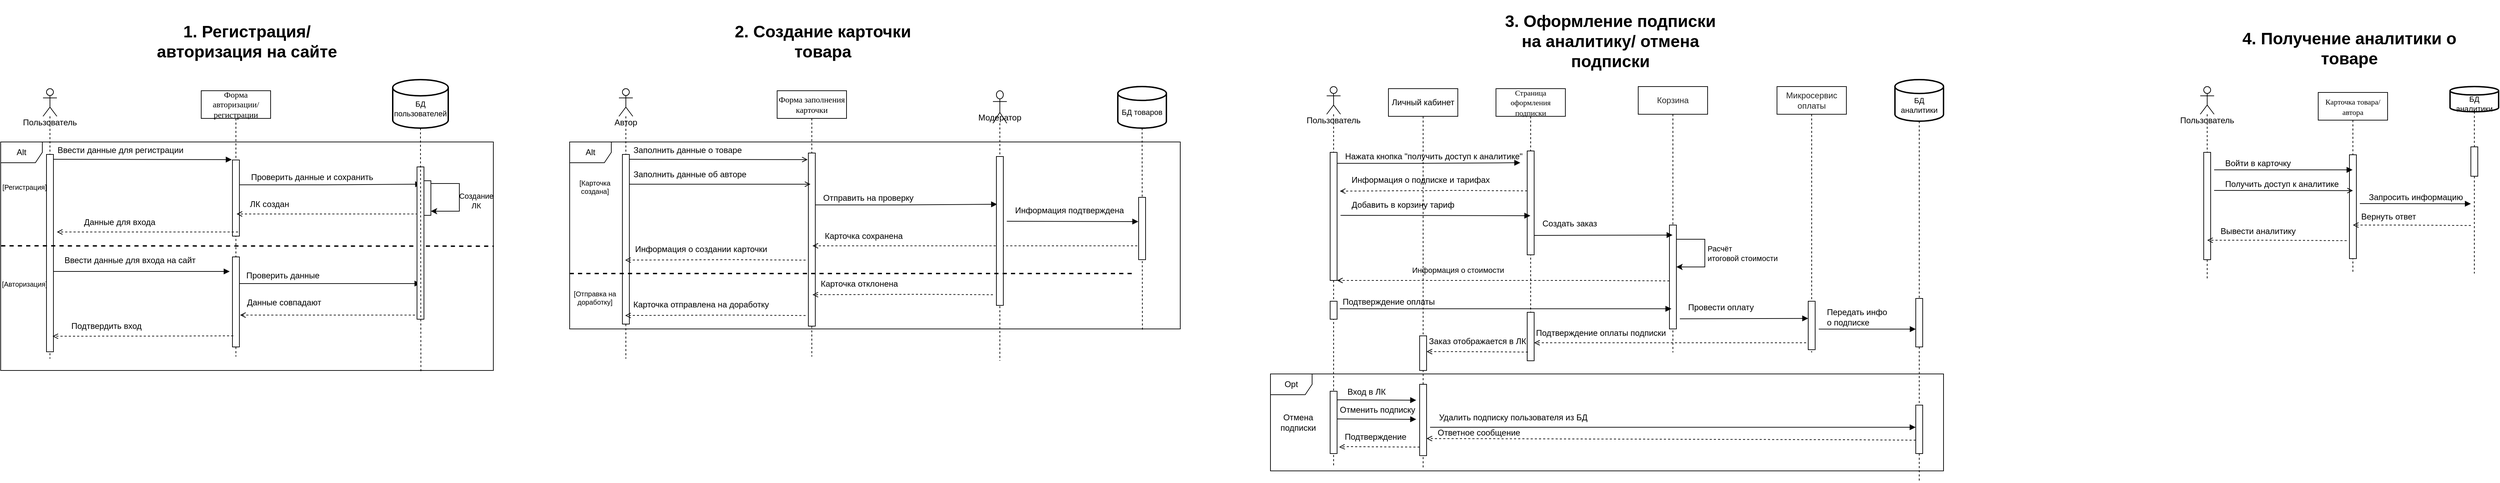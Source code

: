 <mxfile version="24.4.8" type="device">
  <diagram name="Page-1" id="2YBvvXClWsGukQMizWep">
    <mxGraphModel dx="4144" dy="6856" grid="1" gridSize="10" guides="1" tooltips="1" connect="1" arrows="1" fold="1" page="1" pageScale="1" pageWidth="850" pageHeight="1100" math="0" shadow="0">
      <root>
        <mxCell id="0" />
        <mxCell id="1" parent="0" />
        <mxCell id="MSTOUycmmAvGWeu0DwXD-10" style="edgeStyle=orthogonalEdgeStyle;rounded=0;orthogonalLoop=1;jettySize=auto;html=1;entryX=0.938;entryY=1.014;entryDx=0;entryDy=0;entryPerimeter=0;dashed=1;endArrow=none;endFill=0;" edge="1" parent="1" source="MSTOUycmmAvGWeu0DwXD-6" target="GKsZWarWMAWqKfVSIhZm-54">
          <mxGeometry relative="1" as="geometry" />
        </mxCell>
        <mxCell id="GKsZWarWMAWqKfVSIhZm-1" value="Форма авторизации/ регистрации" style="shape=umlLifeline;perimeter=lifelinePerimeter;container=1;collapsible=0;recursiveResize=0;outlineConnect=0;rounded=0;shadow=0;comic=0;labelBackgroundColor=none;strokeWidth=1;fontFamily=Verdana;fontSize=12;align=center;whiteSpace=wrap;html=1;" parent="1" vertex="1">
          <mxGeometry x="329" y="-3464" width="100" height="384" as="geometry" />
        </mxCell>
        <mxCell id="GKsZWarWMAWqKfVSIhZm-2" value="" style="html=1;points=[];perimeter=orthogonalPerimeter;rounded=0;shadow=0;comic=0;labelBackgroundColor=none;strokeWidth=1;fontFamily=Verdana;fontSize=12;align=center;" parent="GKsZWarWMAWqKfVSIhZm-1" vertex="1">
          <mxGeometry x="45" y="100" width="10" height="110" as="geometry" />
        </mxCell>
        <mxCell id="GKsZWarWMAWqKfVSIhZm-3" value="" style="html=1;points=[];perimeter=orthogonalPerimeter;rounded=0;shadow=0;comic=0;labelBackgroundColor=none;strokeWidth=1;fontFamily=Verdana;fontSize=12;align=center;" parent="GKsZWarWMAWqKfVSIhZm-1" vertex="1">
          <mxGeometry x="45" y="240" width="10" height="130" as="geometry" />
        </mxCell>
        <mxCell id="GKsZWarWMAWqKfVSIhZm-6" value="&lt;font face=&quot;Helvetica&quot;&gt;Ввести данные для регистрации&lt;/font&gt;" style="html=1;verticalAlign=bottom;endArrow=block;labelBackgroundColor=none;fontFamily=Verdana;fontSize=12;edgeStyle=elbowEdgeStyle;elbow=vertical;align=left;fontColor=default;" parent="1" edge="1">
          <mxGeometry x="-0.968" y="5" relative="1" as="geometry">
            <mxPoint x="116" y="-3365" as="sourcePoint" />
            <mxPoint as="offset" />
            <mxPoint x="373" y="-3364" as="targetPoint" />
          </mxGeometry>
        </mxCell>
        <mxCell id="GKsZWarWMAWqKfVSIhZm-7" value="&lt;font face=&quot;Helvetica&quot;&gt;Проверить данные и сохранить&amp;nbsp;&lt;/font&gt;" style="html=1;verticalAlign=bottom;endArrow=block;entryX=0;entryY=0;labelBackgroundColor=none;fontFamily=Verdana;fontSize=12;edgeStyle=elbowEdgeStyle;elbow=horizontal;exitX=1.054;exitY=0.646;exitDx=0;exitDy=0;exitPerimeter=0;fontColor=default;" parent="1" edge="1">
          <mxGeometry x="-0.196" y="2" relative="1" as="geometry">
            <mxPoint x="384.54" y="-3328.16" as="sourcePoint" />
            <mxPoint as="offset" />
            <mxPoint x="646.0" y="-3329.0" as="targetPoint" />
          </mxGeometry>
        </mxCell>
        <mxCell id="GKsZWarWMAWqKfVSIhZm-8" value="&lt;div&gt;&lt;br&gt;&lt;/div&gt;&lt;div&gt;&lt;br&gt;&lt;/div&gt;&lt;div&gt;&lt;br&gt;&lt;/div&gt;&lt;div&gt;&lt;br&gt;&lt;/div&gt;&lt;div&gt;Пользователь&lt;/div&gt;" style="shape=umlLifeline;perimeter=lifelinePerimeter;whiteSpace=wrap;html=1;container=1;dropTarget=0;collapsible=0;recursiveResize=0;outlineConnect=0;portConstraint=eastwest;newEdgeStyle={&quot;curved&quot;:0,&quot;rounded&quot;:0};participant=umlActor;labelBackgroundColor=none;" parent="1" vertex="1">
          <mxGeometry x="101" y="-3467" width="20" height="390" as="geometry" />
        </mxCell>
        <mxCell id="GKsZWarWMAWqKfVSIhZm-9" value="" style="html=1;points=[[0,0,0,0,5],[0,1,0,0,-5],[1,0,0,0,5],[1,1,0,0,-5]];perimeter=orthogonalPerimeter;outlineConnect=0;targetShapes=umlLifeline;portConstraint=eastwest;newEdgeStyle={&quot;curved&quot;:0,&quot;rounded&quot;:0};labelBackgroundColor=none;" parent="GKsZWarWMAWqKfVSIhZm-8" vertex="1">
          <mxGeometry x="5" y="95" width="10" height="285" as="geometry" />
        </mxCell>
        <mxCell id="GKsZWarWMAWqKfVSIhZm-10" value="" style="endArrow=open;html=1;rounded=0;dashed=1;endFill=0;labelBackgroundColor=none;fontColor=default;" parent="1" edge="1">
          <mxGeometry width="50" height="50" relative="1" as="geometry">
            <mxPoint x="641" y="-3286" as="sourcePoint" />
            <mxPoint x="380" y="-3286" as="targetPoint" />
          </mxGeometry>
        </mxCell>
        <mxCell id="GKsZWarWMAWqKfVSIhZm-11" value="&lt;font style=&quot;font-size: 12px;&quot;&gt;ЛК создан&lt;/font&gt;" style="edgeLabel;html=1;align=center;verticalAlign=middle;resizable=0;points=[];labelBackgroundColor=none;" parent="GKsZWarWMAWqKfVSIhZm-10" connectable="0" vertex="1">
          <mxGeometry x="-0.408" y="1" relative="1" as="geometry">
            <mxPoint x="-137" y="-15" as="offset" />
          </mxGeometry>
        </mxCell>
        <mxCell id="GKsZWarWMAWqKfVSIhZm-14" value="&lt;font face=&quot;Helvetica&quot;&gt;Проверить данные&lt;/font&gt;" style="html=1;verticalAlign=bottom;endArrow=block;labelBackgroundColor=none;fontFamily=Verdana;fontSize=12;edgeStyle=elbowEdgeStyle;elbow=vertical;align=left;fontColor=default;" parent="1" edge="1">
          <mxGeometry x="-0.938" y="3" relative="1" as="geometry">
            <mxPoint x="384" y="-3185.5" as="sourcePoint" />
            <mxPoint x="645" y="-3185.5" as="targetPoint" />
            <mxPoint as="offset" />
          </mxGeometry>
        </mxCell>
        <mxCell id="GKsZWarWMAWqKfVSIhZm-15" value="" style="endArrow=open;html=1;rounded=0;dashed=1;endFill=0;labelBackgroundColor=none;fontColor=default;" parent="1" edge="1">
          <mxGeometry width="50" height="50" relative="1" as="geometry">
            <mxPoint x="643" y="-3140" as="sourcePoint" />
            <mxPoint x="385" y="-3140" as="targetPoint" />
          </mxGeometry>
        </mxCell>
        <mxCell id="GKsZWarWMAWqKfVSIhZm-16" value="&lt;div style=&quot;&quot;&gt;&lt;span style=&quot;font-size: 12px;&quot;&gt;Данные совпадают&lt;/span&gt;&lt;/div&gt;" style="edgeLabel;html=1;align=left;verticalAlign=middle;resizable=0;points=[];labelBackgroundColor=none;" parent="GKsZWarWMAWqKfVSIhZm-15" connectable="0" vertex="1">
          <mxGeometry x="-0.408" y="1" relative="1" as="geometry">
            <mxPoint x="-174" y="-19" as="offset" />
          </mxGeometry>
        </mxCell>
        <mxCell id="GKsZWarWMAWqKfVSIhZm-17" value="" style="endArrow=open;html=1;rounded=0;dashed=1;endFill=0;entryX=0.867;entryY=0.677;entryDx=0;entryDy=0;entryPerimeter=0;exitX=0.118;exitY=0.998;exitDx=0;exitDy=0;exitPerimeter=0;labelBackgroundColor=none;fontColor=default;" parent="1" edge="1">
          <mxGeometry width="50" height="50" relative="1" as="geometry">
            <mxPoint x="375.18" y="-3110" as="sourcePoint" />
            <mxPoint x="114.67" y="-3109.437" as="targetPoint" />
            <Array as="points">
              <mxPoint x="260" y="-3109.64" />
              <mxPoint x="220" y="-3109.64" />
            </Array>
          </mxGeometry>
        </mxCell>
        <mxCell id="GKsZWarWMAWqKfVSIhZm-18" value="&lt;div style=&quot;text-align: left;&quot;&gt;&lt;span style=&quot;font-size: 12px;&quot;&gt;&lt;font face=&quot;Helvetica&quot;&gt;Подтвердить вход&lt;/font&gt;&lt;/span&gt;&lt;/div&gt;" style="edgeLabel;html=1;align=center;verticalAlign=middle;resizable=0;points=[];labelBackgroundColor=none;" parent="GKsZWarWMAWqKfVSIhZm-17" connectable="0" vertex="1">
          <mxGeometry x="-0.408" y="1" relative="1" as="geometry">
            <mxPoint x="-106" y="-15" as="offset" />
          </mxGeometry>
        </mxCell>
        <mxCell id="GKsZWarWMAWqKfVSIhZm-19" value="&lt;font face=&quot;Helvetica&quot;&gt;Ввести данные для входа на сайт&lt;/font&gt;" style="html=1;verticalAlign=bottom;endArrow=block;labelBackgroundColor=none;fontFamily=Verdana;fontSize=12;edgeStyle=elbowEdgeStyle;elbow=vertical;align=left;fontColor=default;" parent="1" source="GKsZWarWMAWqKfVSIhZm-9" edge="1">
          <mxGeometry x="-0.893" y="7" relative="1" as="geometry">
            <mxPoint x="160" y="-3190" as="sourcePoint" />
            <mxPoint x="370" y="-3203" as="targetPoint" />
            <mxPoint as="offset" />
          </mxGeometry>
        </mxCell>
        <mxCell id="GKsZWarWMAWqKfVSIhZm-20" value="&lt;h1&gt;1. Регистрация/авторизация на сайте&lt;/h1&gt;" style="text;html=1;align=center;verticalAlign=middle;whiteSpace=wrap;rounded=0;labelBackgroundColor=none;" parent="1" vertex="1">
          <mxGeometry x="255" y="-3550" width="280" height="30" as="geometry" />
        </mxCell>
        <mxCell id="GKsZWarWMAWqKfVSIhZm-21" value="Alt" style="shape=umlFrame;whiteSpace=wrap;html=1;pointerEvents=0;labelBackgroundColor=none;" parent="1" vertex="1">
          <mxGeometry x="40" y="-3390" width="710" height="330" as="geometry" />
        </mxCell>
        <mxCell id="GKsZWarWMAWqKfVSIhZm-22" value="[Регистрация]" style="text;html=1;align=center;verticalAlign=middle;whiteSpace=wrap;rounded=0;fontSize=10;labelBackgroundColor=none;" parent="1" vertex="1">
          <mxGeometry x="40" y="-3340" width="69" height="30" as="geometry" />
        </mxCell>
        <mxCell id="GKsZWarWMAWqKfVSIhZm-23" value="" style="endArrow=open;html=1;rounded=0;dashed=1;endFill=0;labelBackgroundColor=none;fontColor=default;" parent="1" edge="1">
          <mxGeometry width="50" height="50" relative="1" as="geometry">
            <mxPoint x="382" y="-3260" as="sourcePoint" />
            <mxPoint x="121" y="-3260" as="targetPoint" />
          </mxGeometry>
        </mxCell>
        <mxCell id="GKsZWarWMAWqKfVSIhZm-24" value="&lt;font style=&quot;font-size: 12px;&quot;&gt;Данные для входа&lt;/font&gt;" style="edgeLabel;html=1;align=center;verticalAlign=middle;resizable=0;points=[];labelBackgroundColor=none;" parent="GKsZWarWMAWqKfVSIhZm-23" connectable="0" vertex="1">
          <mxGeometry x="-0.408" y="1" relative="1" as="geometry">
            <mxPoint x="-94" y="-15" as="offset" />
          </mxGeometry>
        </mxCell>
        <mxCell id="GKsZWarWMAWqKfVSIhZm-25" value="" style="endArrow=none;dashed=1;html=1;rounded=0;entryX=1.001;entryY=0.456;entryDx=0;entryDy=0;entryPerimeter=0;strokeWidth=2;labelBackgroundColor=none;fontColor=default;" parent="1" target="GKsZWarWMAWqKfVSIhZm-21" edge="1">
          <mxGeometry width="50" height="50" relative="1" as="geometry">
            <mxPoint x="40.71" y="-3240" as="sourcePoint" />
            <mxPoint x="750" y="-3266.91" as="targetPoint" />
          </mxGeometry>
        </mxCell>
        <mxCell id="GKsZWarWMAWqKfVSIhZm-26" value="[Авторизация]" style="text;html=1;align=center;verticalAlign=middle;whiteSpace=wrap;rounded=0;fontSize=10;labelBackgroundColor=none;" parent="1" vertex="1">
          <mxGeometry x="40" y="-3200" width="69" height="30" as="geometry" />
        </mxCell>
        <mxCell id="GKsZWarWMAWqKfVSIhZm-27" value="Форма заполнения карточки" style="shape=umlLifeline;perimeter=lifelinePerimeter;container=1;collapsible=0;recursiveResize=0;outlineConnect=0;rounded=0;shadow=0;comic=0;labelBackgroundColor=none;strokeWidth=1;fontFamily=Verdana;fontSize=12;align=center;whiteSpace=wrap;html=1;" parent="1" vertex="1">
          <mxGeometry x="1159" y="-3464" width="100" height="384" as="geometry" />
        </mxCell>
        <mxCell id="GKsZWarWMAWqKfVSIhZm-28" value="" style="html=1;points=[];perimeter=orthogonalPerimeter;rounded=0;shadow=0;comic=0;labelBackgroundColor=none;strokeWidth=1;fontFamily=Verdana;fontSize=12;align=center;" parent="GKsZWarWMAWqKfVSIhZm-27" vertex="1">
          <mxGeometry x="45" y="90" width="10" height="250" as="geometry" />
        </mxCell>
        <mxCell id="GKsZWarWMAWqKfVSIhZm-32" value="&lt;font face=&quot;Helvetica&quot;&gt;Заполнить данные о товаре&amp;nbsp;&lt;/font&gt;" style="html=1;verticalAlign=bottom;endArrow=open;labelBackgroundColor=none;fontFamily=Verdana;fontSize=12;edgeStyle=elbowEdgeStyle;elbow=vertical;align=left;endFill=0;fontColor=default;" parent="1" edge="1">
          <mxGeometry x="-0.968" y="5" relative="1" as="geometry">
            <mxPoint x="946" y="-3365" as="sourcePoint" />
            <mxPoint as="offset" />
            <mxPoint x="1203" y="-3364" as="targetPoint" />
          </mxGeometry>
        </mxCell>
        <mxCell id="GKsZWarWMAWqKfVSIhZm-33" value="&lt;font face=&quot;Helvetica&quot;&gt;Отправить на проверку&lt;/font&gt;" style="html=1;verticalAlign=bottom;endArrow=block;entryX=0;entryY=0;labelBackgroundColor=none;fontFamily=Verdana;fontSize=12;edgeStyle=elbowEdgeStyle;elbow=horizontal;exitX=1.054;exitY=0.646;exitDx=0;exitDy=0;exitPerimeter=0;fontColor=default;" parent="1" edge="1">
          <mxGeometry x="-0.425" y="1" relative="1" as="geometry">
            <mxPoint x="1214.54" y="-3299.16" as="sourcePoint" />
            <mxPoint as="offset" />
            <mxPoint x="1476.0" y="-3300.0" as="targetPoint" />
          </mxGeometry>
        </mxCell>
        <mxCell id="GKsZWarWMAWqKfVSIhZm-34" value="&lt;div&gt;&lt;br&gt;&lt;/div&gt;&lt;div&gt;&lt;br&gt;&lt;/div&gt;&lt;div&gt;&lt;br&gt;&lt;/div&gt;&lt;div&gt;&lt;br&gt;&lt;/div&gt;&lt;div&gt;Автор&lt;/div&gt;" style="shape=umlLifeline;perimeter=lifelinePerimeter;whiteSpace=wrap;html=1;container=1;dropTarget=0;collapsible=0;recursiveResize=0;outlineConnect=0;portConstraint=eastwest;newEdgeStyle={&quot;curved&quot;:0,&quot;rounded&quot;:0};participant=umlActor;labelBackgroundColor=none;" parent="1" vertex="1">
          <mxGeometry x="931" y="-3467" width="20" height="390" as="geometry" />
        </mxCell>
        <mxCell id="GKsZWarWMAWqKfVSIhZm-35" value="" style="html=1;points=[[0,0,0,0,5],[0,1,0,0,-5],[1,0,0,0,5],[1,1,0,0,-5]];perimeter=orthogonalPerimeter;outlineConnect=0;targetShapes=umlLifeline;portConstraint=eastwest;newEdgeStyle={&quot;curved&quot;:0,&quot;rounded&quot;:0};labelBackgroundColor=none;" parent="GKsZWarWMAWqKfVSIhZm-34" vertex="1">
          <mxGeometry x="5" y="95" width="10" height="245" as="geometry" />
        </mxCell>
        <mxCell id="GKsZWarWMAWqKfVSIhZm-39" value="" style="endArrow=open;html=1;rounded=0;dashed=1;endFill=0;labelBackgroundColor=none;fontColor=default;" parent="1" edge="1">
          <mxGeometry width="50" height="50" relative="1" as="geometry">
            <mxPoint x="1678" y="-3240" as="sourcePoint" />
            <mxPoint x="1210" y="-3240" as="targetPoint" />
          </mxGeometry>
        </mxCell>
        <mxCell id="GKsZWarWMAWqKfVSIhZm-40" value="&lt;div style=&quot;&quot;&gt;&lt;span style=&quot;font-size: 12px;&quot;&gt;Карточка сохранена&lt;/span&gt;&lt;/div&gt;" style="edgeLabel;html=1;align=right;verticalAlign=middle;resizable=0;points=[];labelPosition=left;verticalLabelPosition=middle;labelBackgroundColor=none;" parent="GKsZWarWMAWqKfVSIhZm-39" connectable="0" vertex="1">
          <mxGeometry x="-0.408" y="1" relative="1" as="geometry">
            <mxPoint x="-199" y="-15" as="offset" />
          </mxGeometry>
        </mxCell>
        <mxCell id="GKsZWarWMAWqKfVSIhZm-41" value="" style="endArrow=open;html=1;rounded=0;dashed=1;endFill=0;labelBackgroundColor=none;fontColor=default;" parent="1" edge="1">
          <mxGeometry width="50" height="50" relative="1" as="geometry">
            <mxPoint x="1470" y="-3169.36" as="sourcePoint" />
            <mxPoint x="1210" y="-3169.41" as="targetPoint" />
            <Array as="points">
              <mxPoint x="1366.33" y="-3170" />
            </Array>
          </mxGeometry>
        </mxCell>
        <mxCell id="GKsZWarWMAWqKfVSIhZm-42" value="&lt;div style=&quot;text-align: left;&quot;&gt;&lt;span style=&quot;font-size: 12px;&quot;&gt;&lt;font face=&quot;Helvetica&quot;&gt;Карточка отклонена&lt;/font&gt;&lt;/span&gt;&lt;/div&gt;" style="edgeLabel;html=1;align=center;verticalAlign=middle;resizable=0;points=[];labelBackgroundColor=none;" parent="GKsZWarWMAWqKfVSIhZm-41" connectable="0" vertex="1">
          <mxGeometry x="-0.408" y="1" relative="1" as="geometry">
            <mxPoint x="-116" y="-16" as="offset" />
          </mxGeometry>
        </mxCell>
        <mxCell id="GKsZWarWMAWqKfVSIhZm-43" value="&lt;font face=&quot;Helvetica&quot;&gt;Информация подтверждена&lt;/font&gt;" style="html=1;verticalAlign=bottom;endArrow=block;labelBackgroundColor=none;fontFamily=Verdana;fontSize=12;edgeStyle=elbowEdgeStyle;elbow=vertical;align=left;fontColor=default;" parent="1" edge="1">
          <mxGeometry x="-0.893" y="7" relative="1" as="geometry">
            <mxPoint x="1490" y="-3275.5" as="sourcePoint" />
            <mxPoint x="1679.5" y="-3275" as="targetPoint" />
            <mxPoint as="offset" />
            <Array as="points">
              <mxPoint x="1570" y="-3275" />
            </Array>
          </mxGeometry>
        </mxCell>
        <mxCell id="GKsZWarWMAWqKfVSIhZm-44" value="&lt;h1&gt;2. Создание карточки товара&lt;/h1&gt;" style="text;html=1;align=center;verticalAlign=middle;whiteSpace=wrap;rounded=0;labelBackgroundColor=none;" parent="1" vertex="1">
          <mxGeometry x="1085" y="-3550" width="280" height="30" as="geometry" />
        </mxCell>
        <mxCell id="GKsZWarWMAWqKfVSIhZm-51" value="&lt;font face=&quot;Helvetica&quot;&gt;Заполнить данные об авторе&amp;nbsp;&lt;/font&gt;" style="html=1;verticalAlign=bottom;endArrow=open;labelBackgroundColor=none;fontFamily=Verdana;fontSize=12;edgeStyle=elbowEdgeStyle;elbow=vertical;align=left;endFill=0;fontColor=default;" parent="1" source="GKsZWarWMAWqKfVSIhZm-35" edge="1">
          <mxGeometry x="-0.968" y="5" relative="1" as="geometry">
            <mxPoint x="950" y="-3330" as="sourcePoint" />
            <mxPoint as="offset" />
            <mxPoint x="1207" y="-3329" as="targetPoint" />
            <Array as="points">
              <mxPoint x="950" y="-3329" />
            </Array>
          </mxGeometry>
        </mxCell>
        <mxCell id="GKsZWarWMAWqKfVSIhZm-52" value="&lt;div style=&quot;line-height: 100%;&quot;&gt;Модератор&lt;/div&gt;" style="shape=umlLifeline;perimeter=lifelinePerimeter;whiteSpace=wrap;html=1;container=1;dropTarget=0;collapsible=0;recursiveResize=0;outlineConnect=0;portConstraint=eastwest;newEdgeStyle={&quot;curved&quot;:0,&quot;rounded&quot;:0};participant=umlActor;size=47;verticalAlign=bottom;labelBackgroundColor=none;" parent="1" vertex="1">
          <mxGeometry x="1470" y="-3464" width="20" height="390" as="geometry" />
        </mxCell>
        <mxCell id="GKsZWarWMAWqKfVSIhZm-53" value="" style="html=1;points=[[0,0,0,0,5],[0,1,0,0,-5],[1,0,0,0,5],[1,1,0,0,-5]];perimeter=orthogonalPerimeter;outlineConnect=0;targetShapes=umlLifeline;portConstraint=eastwest;newEdgeStyle={&quot;curved&quot;:0,&quot;rounded&quot;:0};labelBackgroundColor=none;" parent="GKsZWarWMAWqKfVSIhZm-52" vertex="1">
          <mxGeometry x="5" y="95" width="10" height="215" as="geometry" />
        </mxCell>
        <mxCell id="GKsZWarWMAWqKfVSIhZm-54" value="Alt" style="shape=umlFrame;whiteSpace=wrap;html=1;pointerEvents=0;labelBackgroundColor=none;" parent="1" vertex="1">
          <mxGeometry x="860" y="-3390" width="880" height="270" as="geometry" />
        </mxCell>
        <mxCell id="GKsZWarWMAWqKfVSIhZm-55" value="[Карточка создана]" style="text;html=1;align=center;verticalAlign=middle;whiteSpace=wrap;rounded=0;fontSize=10;labelBackgroundColor=none;" parent="1" vertex="1">
          <mxGeometry x="862" y="-3340" width="69" height="30" as="geometry" />
        </mxCell>
        <mxCell id="GKsZWarWMAWqKfVSIhZm-56" value="" style="endArrow=none;dashed=1;html=1;rounded=0;jumpSize=8;strokeWidth=2;labelBackgroundColor=none;fontColor=default;" parent="1" edge="1">
          <mxGeometry width="50" height="50" relative="1" as="geometry">
            <mxPoint x="860" y="-3200" as="sourcePoint" />
            <mxPoint x="1675" y="-3200" as="targetPoint" />
          </mxGeometry>
        </mxCell>
        <mxCell id="GKsZWarWMAWqKfVSIhZm-57" value="[Отправка на доработку]" style="text;html=1;align=center;verticalAlign=middle;whiteSpace=wrap;rounded=0;fontSize=10;labelBackgroundColor=none;" parent="1" vertex="1">
          <mxGeometry x="862" y="-3180" width="69" height="30" as="geometry" />
        </mxCell>
        <mxCell id="GKsZWarWMAWqKfVSIhZm-58" value="" style="endArrow=open;html=1;rounded=0;dashed=1;endFill=0;labelBackgroundColor=none;fontColor=default;" parent="1" edge="1">
          <mxGeometry width="50" height="50" relative="1" as="geometry">
            <mxPoint x="1200" y="-3139.36" as="sourcePoint" />
            <mxPoint x="940" y="-3139.41" as="targetPoint" />
            <Array as="points">
              <mxPoint x="1096.33" y="-3140" />
            </Array>
          </mxGeometry>
        </mxCell>
        <mxCell id="GKsZWarWMAWqKfVSIhZm-59" value="&lt;div style=&quot;text-align: left;&quot;&gt;&lt;span style=&quot;font-size: 12px;&quot;&gt;&lt;font face=&quot;Helvetica&quot;&gt;Карточка отправлена на доработку&lt;/font&gt;&lt;/span&gt;&lt;/div&gt;" style="edgeLabel;html=1;align=center;verticalAlign=middle;resizable=0;points=[];labelBackgroundColor=none;" parent="GKsZWarWMAWqKfVSIhZm-58" connectable="0" vertex="1">
          <mxGeometry x="-0.408" y="1" relative="1" as="geometry">
            <mxPoint x="-74" y="-16" as="offset" />
          </mxGeometry>
        </mxCell>
        <mxCell id="GKsZWarWMAWqKfVSIhZm-60" value="" style="endArrow=open;html=1;rounded=0;dashed=1;endFill=0;labelBackgroundColor=none;fontColor=default;" parent="1" edge="1">
          <mxGeometry width="50" height="50" relative="1" as="geometry">
            <mxPoint x="1200" y="-3219.36" as="sourcePoint" />
            <mxPoint x="940" y="-3219.41" as="targetPoint" />
            <Array as="points">
              <mxPoint x="1096.33" y="-3220" />
            </Array>
          </mxGeometry>
        </mxCell>
        <mxCell id="GKsZWarWMAWqKfVSIhZm-61" value="&lt;div style=&quot;text-align: left;&quot;&gt;&lt;span style=&quot;font-size: 12px;&quot;&gt;Информация о создании карточки&lt;/span&gt;&lt;/div&gt;" style="edgeLabel;html=1;align=center;verticalAlign=middle;resizable=0;points=[];labelBackgroundColor=none;" parent="GKsZWarWMAWqKfVSIhZm-60" connectable="0" vertex="1">
          <mxGeometry x="-0.408" y="1" relative="1" as="geometry">
            <mxPoint x="-74" y="-16" as="offset" />
          </mxGeometry>
        </mxCell>
        <mxCell id="GKsZWarWMAWqKfVSIhZm-62" value="&lt;font style=&quot;font-size: 11px;&quot;&gt;Страница оформления подписки&lt;/font&gt;" style="shape=umlLifeline;perimeter=lifelinePerimeter;container=1;collapsible=0;recursiveResize=0;outlineConnect=0;rounded=0;shadow=0;comic=0;labelBackgroundColor=none;strokeWidth=1;fontFamily=Verdana;fontSize=12;align=center;whiteSpace=wrap;html=1;" parent="1" vertex="1">
          <mxGeometry x="2195" y="-3467" width="100" height="393" as="geometry" />
        </mxCell>
        <mxCell id="GKsZWarWMAWqKfVSIhZm-63" value="" style="html=1;points=[];perimeter=orthogonalPerimeter;rounded=0;shadow=0;comic=0;labelBackgroundColor=none;strokeWidth=1;fontFamily=Verdana;fontSize=12;align=center;" parent="GKsZWarWMAWqKfVSIhZm-62" vertex="1">
          <mxGeometry x="45" y="90" width="10" height="150" as="geometry" />
        </mxCell>
        <mxCell id="GKsZWarWMAWqKfVSIhZm-108" value="" style="html=1;points=[];perimeter=orthogonalPerimeter;rounded=0;shadow=0;comic=0;labelBackgroundColor=none;strokeWidth=1;fontFamily=Verdana;fontSize=12;align=center;" parent="GKsZWarWMAWqKfVSIhZm-62" vertex="1">
          <mxGeometry x="45" y="323" width="10" height="70" as="geometry" />
        </mxCell>
        <mxCell id="GKsZWarWMAWqKfVSIhZm-64" value="&lt;span style=&quot;color: rgba(0, 0, 0, 0.85); text-align: start; background-color: rgb(255, 255, 255);&quot;&gt;&lt;font face=&quot;Helvetica&quot; style=&quot;font-size: 12px;&quot;&gt;Корзина&lt;/font&gt;&lt;/span&gt;" style="shape=umlLifeline;perimeter=lifelinePerimeter;whiteSpace=wrap;html=1;container=1;collapsible=0;recursiveResize=0;outlineConnect=0;rounded=0;shadow=0;comic=0;labelBackgroundColor=none;strokeWidth=1;fontFamily=Verdana;fontSize=12;align=center;" parent="1" vertex="1">
          <mxGeometry x="2400" y="-3470" width="100" height="384" as="geometry" />
        </mxCell>
        <mxCell id="GKsZWarWMAWqKfVSIhZm-65" value="" style="html=1;points=[];perimeter=orthogonalPerimeter;rounded=0;shadow=0;comic=0;labelBackgroundColor=none;strokeWidth=1;fontFamily=Verdana;fontSize=12;align=center;" parent="GKsZWarWMAWqKfVSIhZm-64" vertex="1">
          <mxGeometry x="45" y="200" width="10" height="150" as="geometry" />
        </mxCell>
        <mxCell id="GKsZWarWMAWqKfVSIhZm-98" value="" style="endArrow=classic;html=1;rounded=0;labelBackgroundColor=none;fontColor=default;" parent="GKsZWarWMAWqKfVSIhZm-64" edge="1">
          <mxGeometry width="50" height="50" relative="1" as="geometry">
            <mxPoint x="55" y="220.5" as="sourcePoint" />
            <mxPoint x="55" y="260.5" as="targetPoint" />
            <Array as="points">
              <mxPoint x="96" y="220.5" />
              <mxPoint x="96" y="260.5" />
            </Array>
          </mxGeometry>
        </mxCell>
        <mxCell id="GKsZWarWMAWqKfVSIhZm-72" value="" style="endArrow=open;html=1;rounded=0;dashed=1;endFill=0;labelBackgroundColor=none;fontColor=default;" parent="GKsZWarWMAWqKfVSIhZm-64" target="GKsZWarWMAWqKfVSIhZm-69" edge="1">
          <mxGeometry width="50" height="50" relative="1" as="geometry">
            <mxPoint x="45" y="280.64" as="sourcePoint" />
            <mxPoint x="-149.22" y="281.45" as="targetPoint" />
            <Array as="points">
              <mxPoint x="-58.67" y="280" />
            </Array>
          </mxGeometry>
        </mxCell>
        <mxCell id="GKsZWarWMAWqKfVSIhZm-70" value="" style="endArrow=open;html=1;rounded=0;dashed=1;endFill=0;labelBackgroundColor=none;fontColor=default;" parent="GKsZWarWMAWqKfVSIhZm-64" edge="1">
          <mxGeometry width="50" height="50" relative="1" as="geometry">
            <mxPoint x="248" y="370" as="sourcePoint" />
            <mxPoint x="-150" y="370" as="targetPoint" />
          </mxGeometry>
        </mxCell>
        <mxCell id="GKsZWarWMAWqKfVSIhZm-71" value="&lt;div style=&quot;&quot;&gt;&lt;span style=&quot;font-size: 12px;&quot;&gt;Подтверждение оплаты подписки&lt;/span&gt;&lt;/div&gt;" style="edgeLabel;html=1;align=right;verticalAlign=middle;resizable=0;points=[];labelPosition=left;verticalLabelPosition=middle;labelBackgroundColor=none;" parent="GKsZWarWMAWqKfVSIhZm-70" connectable="0" vertex="1">
          <mxGeometry x="-0.408" y="1" relative="1" as="geometry">
            <mxPoint x="-90" y="-15" as="offset" />
          </mxGeometry>
        </mxCell>
        <mxCell id="GKsZWarWMAWqKfVSIhZm-67" value="&lt;font face=&quot;Helvetica&quot;&gt;Нажата кнопка &quot;получить доступ к аналитике&quot;&lt;/font&gt;" style="html=1;verticalAlign=bottom;endArrow=block;labelBackgroundColor=none;fontFamily=Verdana;fontSize=12;edgeStyle=elbowEdgeStyle;elbow=horizontal;exitX=1.054;exitY=0.646;exitDx=0;exitDy=0;exitPerimeter=0;fontColor=default;" parent="1" edge="1">
          <mxGeometry x="0.074" relative="1" as="geometry">
            <mxPoint x="1960.0" y="-3359.16" as="sourcePoint" />
            <mxPoint as="offset" />
            <mxPoint x="2230" y="-3360" as="targetPoint" />
          </mxGeometry>
        </mxCell>
        <mxCell id="GKsZWarWMAWqKfVSIhZm-68" value="&lt;div&gt;&lt;br&gt;&lt;/div&gt;&lt;div&gt;&lt;br&gt;&lt;/div&gt;&lt;div&gt;&lt;br&gt;&lt;/div&gt;&lt;div&gt;&lt;br&gt;&lt;/div&gt;&lt;div&gt;Пользователь&lt;/div&gt;" style="shape=umlLifeline;perimeter=lifelinePerimeter;whiteSpace=wrap;html=1;container=1;dropTarget=0;collapsible=0;recursiveResize=0;outlineConnect=0;portConstraint=eastwest;newEdgeStyle={&quot;curved&quot;:0,&quot;rounded&quot;:0};participant=umlActor;labelBackgroundColor=none;" parent="1" vertex="1">
          <mxGeometry x="1951" y="-3470" width="20" height="550" as="geometry" />
        </mxCell>
        <mxCell id="GKsZWarWMAWqKfVSIhZm-69" value="" style="html=1;points=[[0,0,0,0,5],[0,1,0,0,-5],[1,0,0,0,5],[1,1,0,0,-5]];perimeter=orthogonalPerimeter;outlineConnect=0;targetShapes=umlLifeline;portConstraint=eastwest;newEdgeStyle={&quot;curved&quot;:0,&quot;rounded&quot;:0};labelBackgroundColor=none;" parent="GKsZWarWMAWqKfVSIhZm-68" vertex="1">
          <mxGeometry x="5" y="95" width="10" height="185" as="geometry" />
        </mxCell>
        <mxCell id="GKsZWarWMAWqKfVSIhZm-74" value="&lt;font face=&quot;Helvetica&quot;&gt;Добавить в корзину тариф&lt;/font&gt;" style="html=1;verticalAlign=bottom;endArrow=block;labelBackgroundColor=none;fontFamily=Verdana;fontSize=12;edgeStyle=elbowEdgeStyle;elbow=vertical;align=left;fontColor=default;" parent="1" target="GKsZWarWMAWqKfVSIhZm-62" edge="1">
          <mxGeometry x="-0.893" y="7" relative="1" as="geometry">
            <mxPoint x="1971" y="-3284" as="sourcePoint" />
            <mxPoint x="2160.5" y="-3283.5" as="targetPoint" />
            <mxPoint as="offset" />
            <Array as="points">
              <mxPoint x="2051" y="-3283.5" />
            </Array>
          </mxGeometry>
        </mxCell>
        <mxCell id="GKsZWarWMAWqKfVSIhZm-75" value="&lt;h1&gt;3. Оформление подписки на аналитику/ отмена подписки&lt;/h1&gt;" style="text;html=1;align=center;verticalAlign=middle;whiteSpace=wrap;rounded=0;labelBackgroundColor=none;" parent="1" vertex="1">
          <mxGeometry x="2195" y="-3550" width="330" height="30" as="geometry" />
        </mxCell>
        <mxCell id="GKsZWarWMAWqKfVSIhZm-85" value="" style="endArrow=open;html=1;rounded=0;dashed=1;endFill=0;labelBackgroundColor=none;fontColor=default;" parent="1" edge="1">
          <mxGeometry width="50" height="50" relative="1" as="geometry">
            <mxPoint x="2240" y="-3319.36" as="sourcePoint" />
            <mxPoint x="1970" y="-3319" as="targetPoint" />
            <Array as="points">
              <mxPoint x="2136.33" y="-3320" />
            </Array>
          </mxGeometry>
        </mxCell>
        <mxCell id="GKsZWarWMAWqKfVSIhZm-86" value="&lt;div style=&quot;text-align: left;&quot;&gt;&lt;span style=&quot;font-size: 12px;&quot;&gt;Информация о подписке и тарифах&lt;/span&gt;&lt;/div&gt;" style="edgeLabel;html=1;align=center;verticalAlign=middle;resizable=0;points=[];labelBackgroundColor=none;" parent="GKsZWarWMAWqKfVSIhZm-85" connectable="0" vertex="1">
          <mxGeometry x="-0.408" y="1" relative="1" as="geometry">
            <mxPoint x="-74" y="-16" as="offset" />
          </mxGeometry>
        </mxCell>
        <mxCell id="GKsZWarWMAWqKfVSIhZm-88" value="" style="endArrow=classic;html=1;rounded=0;labelBackgroundColor=none;fontColor=default;" parent="1" edge="1">
          <mxGeometry width="50" height="50" relative="1" as="geometry">
            <mxPoint x="660" y="-3330" as="sourcePoint" />
            <mxPoint x="660" y="-3290" as="targetPoint" />
            <Array as="points">
              <mxPoint x="701" y="-3330" />
              <mxPoint x="701" y="-3290" />
            </Array>
          </mxGeometry>
        </mxCell>
        <mxCell id="GKsZWarWMAWqKfVSIhZm-89" value="Создание ЛК" style="text;html=1;align=center;verticalAlign=middle;whiteSpace=wrap;rounded=0;fontSize=11;labelBackgroundColor=none;" parent="1" vertex="1">
          <mxGeometry x="701" y="-3320" width="49" height="30" as="geometry" />
        </mxCell>
        <mxCell id="GKsZWarWMAWqKfVSIhZm-90" value="" style="rounded=0;whiteSpace=wrap;html=1;labelBackgroundColor=none;" parent="1" vertex="1">
          <mxGeometry x="650" y="-3334" width="10" height="50" as="geometry" />
        </mxCell>
        <mxCell id="GKsZWarWMAWqKfVSIhZm-91" value="&lt;font face=&quot;Helvetica&quot;&gt;Создать заказ&lt;/font&gt;" style="html=1;verticalAlign=bottom;endArrow=block;labelBackgroundColor=none;fontFamily=Verdana;fontSize=12;edgeStyle=elbowEdgeStyle;elbow=vertical;align=left;fontColor=default;" parent="1" target="GKsZWarWMAWqKfVSIhZm-64" edge="1">
          <mxGeometry x="-0.893" y="7" relative="1" as="geometry">
            <mxPoint x="2250" y="-3255.06" as="sourcePoint" />
            <mxPoint x="2434" y="-3255.06" as="targetPoint" />
            <mxPoint as="offset" />
            <Array as="points">
              <mxPoint x="2240" y="-3255.56" />
            </Array>
          </mxGeometry>
        </mxCell>
        <mxCell id="GKsZWarWMAWqKfVSIhZm-101" value="Информация о стоимости" style="text;html=1;align=center;verticalAlign=middle;resizable=0;points=[];autosize=1;strokeColor=none;fillColor=none;fontSize=11;" parent="1" vertex="1">
          <mxGeometry x="2060" y="-3220" width="160" height="30" as="geometry" />
        </mxCell>
        <mxCell id="GKsZWarWMAWqKfVSIhZm-102" value="&lt;span style=&quot;color: rgba(0, 0, 0, 0.85); text-align: start; background-color: rgb(255, 255, 255);&quot;&gt;&lt;font face=&quot;Helvetica&quot; style=&quot;font-size: 12px;&quot;&gt;Микросервис оплаты&lt;/font&gt;&lt;/span&gt;" style="shape=umlLifeline;perimeter=lifelinePerimeter;whiteSpace=wrap;html=1;container=1;collapsible=0;recursiveResize=0;outlineConnect=0;rounded=0;shadow=0;comic=0;labelBackgroundColor=none;strokeWidth=1;fontFamily=Verdana;fontSize=12;align=center;" parent="1" vertex="1">
          <mxGeometry x="2600" y="-3470" width="100" height="384" as="geometry" />
        </mxCell>
        <mxCell id="GKsZWarWMAWqKfVSIhZm-103" value="" style="html=1;points=[];perimeter=orthogonalPerimeter;rounded=0;shadow=0;comic=0;labelBackgroundColor=none;strokeWidth=1;fontFamily=Verdana;fontSize=12;align=center;" parent="GKsZWarWMAWqKfVSIhZm-102" vertex="1">
          <mxGeometry x="45" y="310" width="10" height="70" as="geometry" />
        </mxCell>
        <mxCell id="GKsZWarWMAWqKfVSIhZm-100" value="Расчёт&amp;nbsp;&lt;div style=&quot;font-size: 11px;&quot;&gt;итоговой стоимости&lt;/div&gt;" style="text;html=1;align=left;verticalAlign=middle;resizable=0;points=[];autosize=1;strokeColor=none;fillColor=none;fontSize=11;spacing=0;" parent="1" vertex="1">
          <mxGeometry x="2500" y="-3249.5" width="120" height="40" as="geometry" />
        </mxCell>
        <mxCell id="GKsZWarWMAWqKfVSIhZm-106" value="&lt;font face=&quot;Helvetica&quot;&gt;Подтверждение оплаты&lt;/font&gt;" style="html=1;verticalAlign=bottom;endArrow=block;labelBackgroundColor=none;fontFamily=Verdana;fontSize=12;edgeStyle=elbowEdgeStyle;elbow=horizontal;exitX=1.054;exitY=0.646;exitDx=0;exitDy=0;exitPerimeter=0;fontColor=default;entryX=0.282;entryY=0.806;entryDx=0;entryDy=0;entryPerimeter=0;" parent="1" target="GKsZWarWMAWqKfVSIhZm-65" edge="1">
          <mxGeometry x="-0.706" y="1" relative="1" as="geometry">
            <mxPoint x="1970.0" y="-3149.16" as="sourcePoint" />
            <mxPoint as="offset" />
            <mxPoint x="2390" y="-3149" as="targetPoint" />
          </mxGeometry>
        </mxCell>
        <mxCell id="GKsZWarWMAWqKfVSIhZm-107" value="&lt;font face=&quot;Helvetica&quot;&gt;Провести оплату&lt;/font&gt;" style="html=1;verticalAlign=bottom;endArrow=block;labelBackgroundColor=none;fontFamily=Verdana;fontSize=12;edgeStyle=elbowEdgeStyle;elbow=vertical;align=left;fontColor=default;" parent="1" edge="1">
          <mxGeometry x="-0.893" y="7" relative="1" as="geometry">
            <mxPoint x="2460" y="-3134.68" as="sourcePoint" />
            <mxPoint x="2645" y="-3134.68" as="targetPoint" />
            <mxPoint as="offset" />
            <Array as="points">
              <mxPoint x="2530" y="-3135.18" />
            </Array>
          </mxGeometry>
        </mxCell>
        <mxCell id="GKsZWarWMAWqKfVSIhZm-109" value="" style="endArrow=open;html=1;rounded=0;dashed=1;endFill=0;labelBackgroundColor=none;fontColor=default;" parent="1" target="GKsZWarWMAWqKfVSIhZm-114" edge="1">
          <mxGeometry width="50" height="50" relative="1" as="geometry">
            <mxPoint x="2241" y="-3086.61" as="sourcePoint" />
            <mxPoint x="1971" y="-3086.25" as="targetPoint" />
            <Array as="points">
              <mxPoint x="2137.33" y="-3087.25" />
            </Array>
          </mxGeometry>
        </mxCell>
        <mxCell id="GKsZWarWMAWqKfVSIhZm-110" value="&lt;div style=&quot;&quot;&gt;&lt;span style=&quot;font-size: 12px;&quot;&gt;Заказ отображается в ЛК&lt;/span&gt;&lt;/div&gt;" style="edgeLabel;html=1;align=center;verticalAlign=middle;resizable=0;points=[];labelBackgroundColor=none;" parent="GKsZWarWMAWqKfVSIhZm-109" connectable="0" vertex="1">
          <mxGeometry x="-0.408" y="1" relative="1" as="geometry">
            <mxPoint x="-30" y="-16" as="offset" />
          </mxGeometry>
        </mxCell>
        <mxCell id="GKsZWarWMAWqKfVSIhZm-111" value="Opt" style="shape=umlFrame;whiteSpace=wrap;html=1;pointerEvents=0;labelBackgroundColor=none;" parent="1" vertex="1">
          <mxGeometry x="1870" y="-3055" width="970" height="140" as="geometry" />
        </mxCell>
        <mxCell id="GKsZWarWMAWqKfVSIhZm-112" value="" style="html=1;points=[];perimeter=orthogonalPerimeter;rounded=0;shadow=0;comic=0;labelBackgroundColor=none;strokeWidth=1;fontFamily=Verdana;fontSize=12;align=center;" parent="1" vertex="1">
          <mxGeometry x="1956" y="-3160" width="10" height="26" as="geometry" />
        </mxCell>
        <mxCell id="GKsZWarWMAWqKfVSIhZm-113" value="&lt;div style=&quot;text-align: start;&quot;&gt;&lt;font face=&quot;Helvetica&quot;&gt;&lt;span style=&quot;background-color: rgb(255, 255, 255);&quot;&gt;Личный кабинет&lt;/span&gt;&lt;/font&gt;&lt;/div&gt;" style="shape=umlLifeline;perimeter=lifelinePerimeter;whiteSpace=wrap;html=1;container=1;collapsible=0;recursiveResize=0;outlineConnect=0;rounded=0;shadow=0;comic=0;labelBackgroundColor=none;strokeWidth=1;fontFamily=Verdana;fontSize=12;align=center;fontColor=#000000;" parent="1" vertex="1">
          <mxGeometry x="2040" y="-3467" width="100" height="547" as="geometry" />
        </mxCell>
        <mxCell id="GKsZWarWMAWqKfVSIhZm-114" value="" style="html=1;points=[];perimeter=orthogonalPerimeter;rounded=0;shadow=0;comic=0;labelBackgroundColor=none;strokeWidth=1;fontFamily=Verdana;fontSize=12;align=center;" parent="GKsZWarWMAWqKfVSIhZm-113" vertex="1">
          <mxGeometry x="45" y="357" width="10" height="50" as="geometry" />
        </mxCell>
        <mxCell id="GKsZWarWMAWqKfVSIhZm-118" value="" style="html=1;points=[];perimeter=orthogonalPerimeter;rounded=0;shadow=0;comic=0;labelBackgroundColor=none;strokeWidth=1;fontFamily=Verdana;fontSize=12;align=center;" parent="GKsZWarWMAWqKfVSIhZm-113" vertex="1">
          <mxGeometry x="45" y="427" width="10" height="103" as="geometry" />
        </mxCell>
        <mxCell id="GKsZWarWMAWqKfVSIhZm-123" value="" style="endArrow=open;html=1;rounded=0;dashed=1;endFill=0;labelBackgroundColor=none;fontColor=default;" parent="GKsZWarWMAWqKfVSIhZm-113" edge="1">
          <mxGeometry width="50" height="50" relative="1" as="geometry">
            <mxPoint x="45" y="517.64" as="sourcePoint" />
            <mxPoint x="-71" y="517.62" as="targetPoint" />
            <Array as="points">
              <mxPoint x="-58.67" y="517" />
            </Array>
          </mxGeometry>
        </mxCell>
        <mxCell id="GKsZWarWMAWqKfVSIhZm-124" value="&lt;div style=&quot;&quot;&gt;&lt;span style=&quot;font-size: 12px;&quot;&gt;Подтверждение&lt;/span&gt;&lt;/div&gt;" style="edgeLabel;html=1;align=center;verticalAlign=middle;resizable=0;points=[];labelBackgroundColor=none;" parent="GKsZWarWMAWqKfVSIhZm-123" connectable="0" vertex="1">
          <mxGeometry x="-0.408" y="1" relative="1" as="geometry">
            <mxPoint x="-30" y="-16" as="offset" />
          </mxGeometry>
        </mxCell>
        <mxCell id="GKsZWarWMAWqKfVSIhZm-115" value="" style="html=1;points=[];perimeter=orthogonalPerimeter;rounded=0;shadow=0;comic=0;labelBackgroundColor=none;strokeWidth=1;fontFamily=Verdana;fontSize=12;align=center;" parent="1" vertex="1">
          <mxGeometry x="1956" y="-3030" width="10" height="90" as="geometry" />
        </mxCell>
        <mxCell id="GKsZWarWMAWqKfVSIhZm-119" value="&lt;font face=&quot;Helvetica&quot;&gt;Вход в ЛК&lt;/font&gt;" style="html=1;verticalAlign=bottom;endArrow=block;labelBackgroundColor=none;fontFamily=Verdana;fontSize=12;edgeStyle=elbowEdgeStyle;elbow=vertical;align=left;fontColor=default;" parent="1" edge="1">
          <mxGeometry x="-0.747" y="3" relative="1" as="geometry">
            <mxPoint x="1966" y="-3017.62" as="sourcePoint" />
            <mxPoint x="2080" y="-3017" as="targetPoint" />
            <mxPoint x="-1" as="offset" />
            <Array as="points">
              <mxPoint x="2046" y="-3017.12" />
            </Array>
          </mxGeometry>
        </mxCell>
        <mxCell id="GKsZWarWMAWqKfVSIhZm-120" value="&lt;font face=&quot;Helvetica&quot;&gt;Отменить подписку&lt;/font&gt;" style="html=1;verticalAlign=bottom;endArrow=block;labelBackgroundColor=none;fontFamily=Verdana;fontSize=12;edgeStyle=elbowEdgeStyle;elbow=vertical;align=left;endFill=1;fontColor=default;" parent="1" edge="1">
          <mxGeometry x="-0.968" y="5" relative="1" as="geometry">
            <mxPoint x="1966" y="-2990" as="sourcePoint" />
            <mxPoint as="offset" />
            <mxPoint x="2080" y="-2989" as="targetPoint" />
          </mxGeometry>
        </mxCell>
        <mxCell id="GKsZWarWMAWqKfVSIhZm-121" value="Отмена подписки" style="text;html=1;align=center;verticalAlign=middle;whiteSpace=wrap;rounded=0;" parent="1" vertex="1">
          <mxGeometry x="1880" y="-3000" width="60" height="30" as="geometry" />
        </mxCell>
        <mxCell id="MSTOUycmmAvGWeu0DwXD-1" value="&lt;div style=&quot;font-size: 11px;&quot;&gt;&lt;font style=&quot;font-size: 11px;&quot;&gt;&lt;br&gt;&lt;/font&gt;&lt;/div&gt;&lt;font style=&quot;font-size: 11px;&quot;&gt;БД пользователей&lt;/font&gt;" style="strokeWidth=2;html=1;shape=mxgraph.flowchart.database;whiteSpace=wrap;" vertex="1" parent="1">
          <mxGeometry x="605" y="-3480" width="80" height="70" as="geometry" />
        </mxCell>
        <mxCell id="GKsZWarWMAWqKfVSIhZm-5" value="" style="html=1;points=[];perimeter=orthogonalPerimeter;rounded=0;shadow=0;comic=0;labelBackgroundColor=none;strokeWidth=1;fontFamily=Verdana;fontSize=12;align=center;" parent="1" vertex="1">
          <mxGeometry x="640" y="-3354" width="10" height="220" as="geometry" />
        </mxCell>
        <mxCell id="MSTOUycmmAvGWeu0DwXD-5" style="edgeStyle=orthogonalEdgeStyle;rounded=0;orthogonalLoop=1;jettySize=auto;html=1;entryX=0.853;entryY=1.012;entryDx=0;entryDy=0;entryPerimeter=0;dashed=1;endArrow=none;endFill=0;" edge="1" parent="1" source="MSTOUycmmAvGWeu0DwXD-1" target="GKsZWarWMAWqKfVSIhZm-21">
          <mxGeometry relative="1" as="geometry" />
        </mxCell>
        <mxCell id="MSTOUycmmAvGWeu0DwXD-6" value="&lt;div style=&quot;font-size: 11px;&quot;&gt;&lt;font style=&quot;font-size: 11px;&quot;&gt;&lt;br&gt;&lt;/font&gt;&lt;/div&gt;&lt;font style=&quot;font-size: 11px;&quot;&gt;БД товаров&lt;/font&gt;" style="strokeWidth=2;html=1;shape=mxgraph.flowchart.database;whiteSpace=wrap;" vertex="1" parent="1">
          <mxGeometry x="1650" y="-3470" width="70" height="60" as="geometry" />
        </mxCell>
        <mxCell id="GKsZWarWMAWqKfVSIhZm-31" value="" style="html=1;points=[];perimeter=orthogonalPerimeter;rounded=0;shadow=0;comic=0;labelBackgroundColor=none;strokeWidth=1;fontFamily=Verdana;fontSize=12;align=center;" parent="1" vertex="1">
          <mxGeometry x="1680" y="-3310" width="10" height="90" as="geometry" />
        </mxCell>
        <mxCell id="MSTOUycmmAvGWeu0DwXD-12" style="edgeStyle=orthogonalEdgeStyle;rounded=0;orthogonalLoop=1;jettySize=auto;html=1;endArrow=none;endFill=0;dashed=1;" edge="1" parent="1" source="MSTOUycmmAvGWeu0DwXD-14">
          <mxGeometry relative="1" as="geometry">
            <mxPoint x="2805" y="-2900" as="targetPoint" />
          </mxGeometry>
        </mxCell>
        <mxCell id="MSTOUycmmAvGWeu0DwXD-11" value="&lt;div style=&quot;font-size: 11px;&quot;&gt;&lt;font style=&quot;font-size: 11px;&quot;&gt;&lt;br&gt;&lt;/font&gt;&lt;/div&gt;&lt;font style=&quot;font-size: 11px;&quot;&gt;БД аналитики&lt;/font&gt;" style="strokeWidth=2;html=1;shape=mxgraph.flowchart.database;whiteSpace=wrap;" vertex="1" parent="1">
          <mxGeometry x="2770" y="-3480" width="70" height="60" as="geometry" />
        </mxCell>
        <mxCell id="MSTOUycmmAvGWeu0DwXD-13" value="&lt;font face=&quot;Helvetica&quot;&gt;Удалить подписку пользователя из БД&lt;/font&gt;" style="html=1;verticalAlign=bottom;endArrow=block;labelBackgroundColor=none;fontFamily=Verdana;fontSize=12;edgeStyle=elbowEdgeStyle;elbow=vertical;align=left;endFill=1;fontColor=default;entryX=-0.018;entryY=0.461;entryDx=0;entryDy=0;entryPerimeter=0;" edge="1" parent="1" target="MSTOUycmmAvGWeu0DwXD-14">
          <mxGeometry x="-0.968" y="5" relative="1" as="geometry">
            <mxPoint x="2100" y="-2978" as="sourcePoint" />
            <mxPoint as="offset" />
            <mxPoint x="2790" y="-2979" as="targetPoint" />
          </mxGeometry>
        </mxCell>
        <mxCell id="MSTOUycmmAvGWeu0DwXD-15" value="" style="edgeStyle=orthogonalEdgeStyle;rounded=0;orthogonalLoop=1;jettySize=auto;html=1;endArrow=none;endFill=0;dashed=1;" edge="1" parent="1" source="MSTOUycmmAvGWeu0DwXD-19" target="MSTOUycmmAvGWeu0DwXD-14">
          <mxGeometry relative="1" as="geometry">
            <mxPoint x="2805" y="-2900" as="targetPoint" />
            <mxPoint x="2805" y="-3420" as="sourcePoint" />
          </mxGeometry>
        </mxCell>
        <mxCell id="MSTOUycmmAvGWeu0DwXD-14" value="" style="html=1;points=[];perimeter=orthogonalPerimeter;rounded=0;shadow=0;comic=0;labelBackgroundColor=none;strokeWidth=1;fontFamily=Verdana;fontSize=12;align=center;" vertex="1" parent="1">
          <mxGeometry x="2800" y="-3010" width="10" height="70" as="geometry" />
        </mxCell>
        <mxCell id="MSTOUycmmAvGWeu0DwXD-16" value="" style="endArrow=open;html=1;rounded=0;dashed=1;endFill=0;labelBackgroundColor=none;fontColor=default;entryX=0.988;entryY=0.76;entryDx=0;entryDy=0;entryPerimeter=0;" edge="1" parent="1" target="GKsZWarWMAWqKfVSIhZm-118">
          <mxGeometry width="50" height="50" relative="1" as="geometry">
            <mxPoint x="2800" y="-2959.36" as="sourcePoint" />
            <mxPoint x="2684" y="-2959.38" as="targetPoint" />
            <Array as="points">
              <mxPoint x="2696.33" y="-2960" />
            </Array>
          </mxGeometry>
        </mxCell>
        <mxCell id="MSTOUycmmAvGWeu0DwXD-17" value="&lt;div style=&quot;&quot;&gt;&lt;span style=&quot;font-size: 12px;&quot;&gt;Ответное сообщение&lt;/span&gt;&lt;/div&gt;" style="edgeLabel;html=1;align=center;verticalAlign=middle;resizable=0;points=[];labelBackgroundColor=none;" connectable="0" vertex="1" parent="MSTOUycmmAvGWeu0DwXD-16">
          <mxGeometry x="-0.408" y="1" relative="1" as="geometry">
            <mxPoint x="-422" y="-11" as="offset" />
          </mxGeometry>
        </mxCell>
        <mxCell id="MSTOUycmmAvGWeu0DwXD-18" value="&lt;font face=&quot;Helvetica&quot;&gt;Передать инфо&amp;nbsp;&lt;/font&gt;&lt;div&gt;&lt;font face=&quot;Helvetica&quot;&gt;о подписке&lt;/font&gt;&lt;/div&gt;" style="html=1;verticalAlign=bottom;endArrow=block;labelBackgroundColor=none;fontFamily=Verdana;fontSize=12;edgeStyle=elbowEdgeStyle;elbow=vertical;align=left;fontColor=default;entryX=-0.018;entryY=0.482;entryDx=0;entryDy=0;entryPerimeter=0;" edge="1" parent="1">
          <mxGeometry x="-0.86" relative="1" as="geometry">
            <mxPoint x="2660.18" y="-3119.74" as="sourcePoint" />
            <mxPoint x="2800.0" y="-3120" as="targetPoint" />
            <mxPoint as="offset" />
            <Array as="points">
              <mxPoint x="2700.18" y="-3119.74" />
              <mxPoint x="2700.18" y="-3119.74" />
              <mxPoint x="2695.18" y="-3119.74" />
            </Array>
          </mxGeometry>
        </mxCell>
        <mxCell id="MSTOUycmmAvGWeu0DwXD-20" value="" style="edgeStyle=orthogonalEdgeStyle;rounded=0;orthogonalLoop=1;jettySize=auto;html=1;endArrow=none;endFill=0;dashed=1;" edge="1" parent="1" source="MSTOUycmmAvGWeu0DwXD-11" target="MSTOUycmmAvGWeu0DwXD-19">
          <mxGeometry relative="1" as="geometry">
            <mxPoint x="2805" y="-3010" as="targetPoint" />
            <mxPoint x="2805" y="-3420" as="sourcePoint" />
          </mxGeometry>
        </mxCell>
        <mxCell id="MSTOUycmmAvGWeu0DwXD-19" value="" style="html=1;points=[];perimeter=orthogonalPerimeter;rounded=0;shadow=0;comic=0;labelBackgroundColor=none;strokeWidth=1;fontFamily=Verdana;fontSize=12;align=center;" vertex="1" parent="1">
          <mxGeometry x="2800" y="-3164" width="10" height="70" as="geometry" />
        </mxCell>
        <mxCell id="MSTOUycmmAvGWeu0DwXD-21" value="&lt;h1&gt;4. Получение аналитики о товаре&lt;/h1&gt;" style="text;html=1;align=center;verticalAlign=middle;whiteSpace=wrap;rounded=0;labelBackgroundColor=none;" vertex="1" parent="1">
          <mxGeometry x="3260" y="-3540" width="330" height="30" as="geometry" />
        </mxCell>
        <mxCell id="MSTOUycmmAvGWeu0DwXD-22" value="&lt;div&gt;&lt;br&gt;&lt;/div&gt;&lt;div&gt;&lt;br&gt;&lt;/div&gt;&lt;div&gt;&lt;br&gt;&lt;/div&gt;&lt;div&gt;&lt;br&gt;&lt;/div&gt;&lt;div&gt;Пользователь&lt;/div&gt;" style="shape=umlLifeline;perimeter=lifelinePerimeter;whiteSpace=wrap;html=1;container=1;dropTarget=0;collapsible=0;recursiveResize=0;outlineConnect=0;portConstraint=eastwest;newEdgeStyle={&quot;curved&quot;:0,&quot;rounded&quot;:0};participant=umlActor;labelBackgroundColor=none;" vertex="1" parent="1">
          <mxGeometry x="3210" y="-3470" width="20" height="280" as="geometry" />
        </mxCell>
        <mxCell id="MSTOUycmmAvGWeu0DwXD-23" value="" style="html=1;points=[[0,0,0,0,5],[0,1,0,0,-5],[1,0,0,0,5],[1,1,0,0,-5]];perimeter=orthogonalPerimeter;outlineConnect=0;targetShapes=umlLifeline;portConstraint=eastwest;newEdgeStyle={&quot;curved&quot;:0,&quot;rounded&quot;:0};labelBackgroundColor=none;" vertex="1" parent="MSTOUycmmAvGWeu0DwXD-22">
          <mxGeometry x="5" y="95" width="10" height="155" as="geometry" />
        </mxCell>
        <mxCell id="MSTOUycmmAvGWeu0DwXD-24" value="&lt;font style=&quot;font-size: 11px;&quot;&gt;Карточка товара/автора&lt;/font&gt;" style="shape=umlLifeline;perimeter=lifelinePerimeter;container=1;collapsible=0;recursiveResize=0;outlineConnect=0;rounded=0;shadow=0;comic=0;labelBackgroundColor=none;strokeWidth=1;fontFamily=Verdana;fontSize=12;align=center;whiteSpace=wrap;html=1;" vertex="1" parent="1">
          <mxGeometry x="3380" y="-3461.5" width="100" height="261.5" as="geometry" />
        </mxCell>
        <mxCell id="MSTOUycmmAvGWeu0DwXD-25" value="" style="html=1;points=[];perimeter=orthogonalPerimeter;rounded=0;shadow=0;comic=0;labelBackgroundColor=none;strokeWidth=1;fontFamily=Verdana;fontSize=12;align=center;" vertex="1" parent="MSTOUycmmAvGWeu0DwXD-24">
          <mxGeometry x="45" y="90" width="10" height="150" as="geometry" />
        </mxCell>
        <mxCell id="MSTOUycmmAvGWeu0DwXD-27" value="&lt;font face=&quot;Helvetica&quot;&gt;Войти в карточку&lt;/font&gt;" style="html=1;verticalAlign=bottom;endArrow=block;labelBackgroundColor=none;fontFamily=Verdana;fontSize=12;edgeStyle=elbowEdgeStyle;elbow=vertical;align=left;fontColor=default;" edge="1" parent="1" target="MSTOUycmmAvGWeu0DwXD-24">
          <mxGeometry x="-0.86" relative="1" as="geometry">
            <mxPoint x="3230" y="-3349.74" as="sourcePoint" />
            <mxPoint x="3369.82" y="-3350" as="targetPoint" />
            <mxPoint as="offset" />
            <Array as="points">
              <mxPoint x="3270" y="-3349.74" />
              <mxPoint x="3270" y="-3349.74" />
              <mxPoint x="3265" y="-3349.74" />
            </Array>
          </mxGeometry>
        </mxCell>
        <mxCell id="MSTOUycmmAvGWeu0DwXD-28" value="&lt;font face=&quot;Helvetica&quot;&gt;Получить доступ к аналитике&lt;/font&gt;" style="html=1;verticalAlign=bottom;endArrow=open;labelBackgroundColor=none;fontFamily=Verdana;fontSize=12;edgeStyle=elbowEdgeStyle;elbow=vertical;align=left;fontColor=default;endFill=0;" edge="1" parent="1">
          <mxGeometry x="-0.86" relative="1" as="geometry">
            <mxPoint x="3230" y="-3320" as="sourcePoint" />
            <mxPoint x="3430" y="-3320" as="targetPoint" />
            <mxPoint as="offset" />
            <Array as="points">
              <mxPoint x="3260" y="-3319.74" />
              <mxPoint x="3260" y="-3319.74" />
              <mxPoint x="3255" y="-3319.74" />
            </Array>
          </mxGeometry>
        </mxCell>
        <mxCell id="MSTOUycmmAvGWeu0DwXD-30" value="&lt;font face=&quot;Helvetica&quot;&gt;Запросить информацию&lt;/font&gt;" style="html=1;verticalAlign=bottom;endArrow=block;labelBackgroundColor=none;fontFamily=Verdana;fontSize=12;edgeStyle=elbowEdgeStyle;elbow=vertical;align=left;fontColor=default;" edge="1" parent="1">
          <mxGeometry x="-0.86" relative="1" as="geometry">
            <mxPoint x="3440" y="-3301" as="sourcePoint" />
            <mxPoint x="3600" y="-3301" as="targetPoint" />
            <mxPoint as="offset" />
            <Array as="points">
              <mxPoint x="3470" y="-3300.74" />
              <mxPoint x="3470" y="-3300.74" />
              <mxPoint x="3465" y="-3300.74" />
            </Array>
          </mxGeometry>
        </mxCell>
        <mxCell id="MSTOUycmmAvGWeu0DwXD-34" value="" style="group" vertex="1" connectable="0" parent="1">
          <mxGeometry x="3570" y="-3470" width="70" height="270" as="geometry" />
        </mxCell>
        <mxCell id="MSTOUycmmAvGWeu0DwXD-31" style="edgeStyle=orthogonalEdgeStyle;rounded=0;orthogonalLoop=1;jettySize=auto;html=1;endArrow=none;endFill=0;dashed=1;" edge="1" parent="MSTOUycmmAvGWeu0DwXD-34" source="MSTOUycmmAvGWeu0DwXD-32">
          <mxGeometry relative="1" as="geometry">
            <mxPoint x="35" y="270" as="targetPoint" />
          </mxGeometry>
        </mxCell>
        <mxCell id="MSTOUycmmAvGWeu0DwXD-29" value="&lt;div style=&quot;font-size: 11px;&quot;&gt;&lt;font style=&quot;font-size: 11px;&quot;&gt;&lt;br&gt;&lt;/font&gt;&lt;/div&gt;&lt;font style=&quot;font-size: 11px;&quot;&gt;БД аналитики&lt;/font&gt;" style="strokeWidth=2;html=1;shape=mxgraph.flowchart.database;whiteSpace=wrap;" vertex="1" parent="MSTOUycmmAvGWeu0DwXD-34">
          <mxGeometry width="70" height="36.404" as="geometry" />
        </mxCell>
        <mxCell id="MSTOUycmmAvGWeu0DwXD-33" value="" style="edgeStyle=orthogonalEdgeStyle;rounded=0;orthogonalLoop=1;jettySize=auto;html=1;endArrow=none;endFill=0;dashed=1;" edge="1" parent="MSTOUycmmAvGWeu0DwXD-34" source="MSTOUycmmAvGWeu0DwXD-29" target="MSTOUycmmAvGWeu0DwXD-32">
          <mxGeometry relative="1" as="geometry">
            <mxPoint x="35" y="270" as="targetPoint" />
            <mxPoint x="35" y="36.404" as="sourcePoint" />
          </mxGeometry>
        </mxCell>
        <mxCell id="MSTOUycmmAvGWeu0DwXD-32" value="" style="html=1;points=[];perimeter=orthogonalPerimeter;rounded=0;shadow=0;comic=0;labelBackgroundColor=none;strokeWidth=1;fontFamily=Verdana;fontSize=12;align=center;" vertex="1" parent="MSTOUycmmAvGWeu0DwXD-34">
          <mxGeometry x="30" y="87.067" width="10" height="42.472" as="geometry" />
        </mxCell>
        <mxCell id="MSTOUycmmAvGWeu0DwXD-35" value="" style="endArrow=open;html=1;rounded=0;dashed=1;endFill=0;labelBackgroundColor=none;fontColor=default;" edge="1" parent="1" target="MSTOUycmmAvGWeu0DwXD-24">
          <mxGeometry width="50" height="50" relative="1" as="geometry">
            <mxPoint x="3600" y="-3269.36" as="sourcePoint" />
            <mxPoint x="3484" y="-3269.38" as="targetPoint" />
            <Array as="points">
              <mxPoint x="3496.33" y="-3270" />
            </Array>
          </mxGeometry>
        </mxCell>
        <mxCell id="MSTOUycmmAvGWeu0DwXD-36" value="&lt;div style=&quot;&quot;&gt;&lt;span style=&quot;font-size: 12px;&quot;&gt;Вернуть ответ&lt;/span&gt;&lt;/div&gt;" style="edgeLabel;html=1;align=center;verticalAlign=middle;resizable=0;points=[];labelBackgroundColor=none;" connectable="0" vertex="1" parent="MSTOUycmmAvGWeu0DwXD-35">
          <mxGeometry x="-0.408" y="1" relative="1" as="geometry">
            <mxPoint x="-69" y="-14" as="offset" />
          </mxGeometry>
        </mxCell>
        <mxCell id="MSTOUycmmAvGWeu0DwXD-37" value="" style="endArrow=open;html=1;rounded=0;dashed=1;endFill=0;labelBackgroundColor=none;fontColor=default;" edge="1" parent="1" target="MSTOUycmmAvGWeu0DwXD-22">
          <mxGeometry width="50" height="50" relative="1" as="geometry">
            <mxPoint x="3421" y="-3247.45" as="sourcePoint" />
            <mxPoint x="3250" y="-3248.09" as="targetPoint" />
            <Array as="points">
              <mxPoint x="3317.33" y="-3248.09" />
            </Array>
          </mxGeometry>
        </mxCell>
        <mxCell id="MSTOUycmmAvGWeu0DwXD-38" value="&lt;div style=&quot;&quot;&gt;&lt;span style=&quot;font-size: 12px;&quot;&gt;Вывести аналитику&lt;/span&gt;&lt;/div&gt;" style="edgeLabel;html=1;align=center;verticalAlign=middle;resizable=0;points=[];labelBackgroundColor=none;" connectable="0" vertex="1" parent="MSTOUycmmAvGWeu0DwXD-37">
          <mxGeometry x="-0.408" y="1" relative="1" as="geometry">
            <mxPoint x="-69" y="-14" as="offset" />
          </mxGeometry>
        </mxCell>
      </root>
    </mxGraphModel>
  </diagram>
</mxfile>
